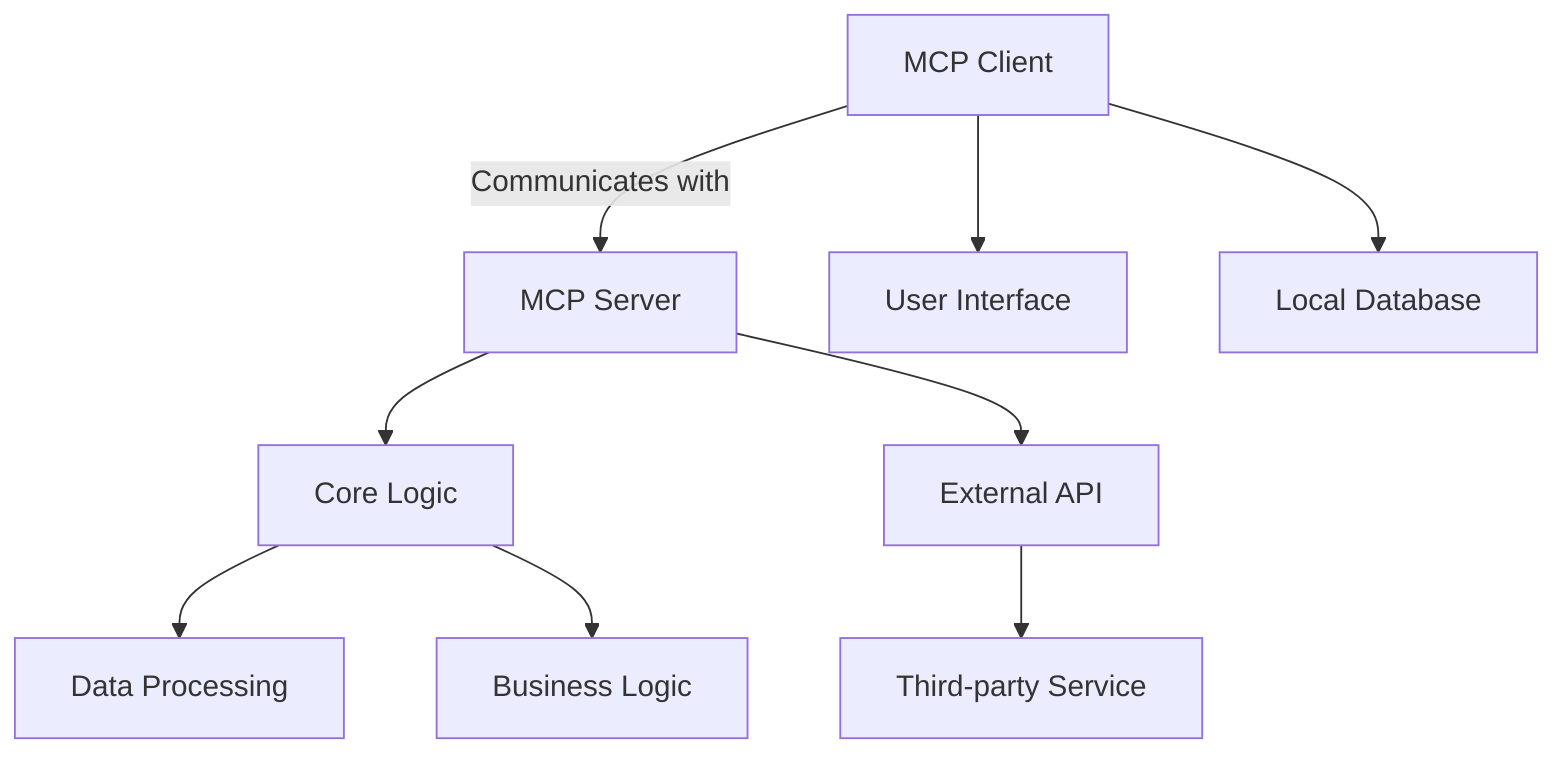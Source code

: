 graph TD;
    A[MCP Client] -->|Communicates with| B[MCP Server];
    A --> C[User Interface];
    A --> D[Local Database];
    B --> E[Core Logic];
    B --> F[External API];
    E --> G[Data Processing];
    E --> H[Business Logic];
    F --> I[Third-party Service];